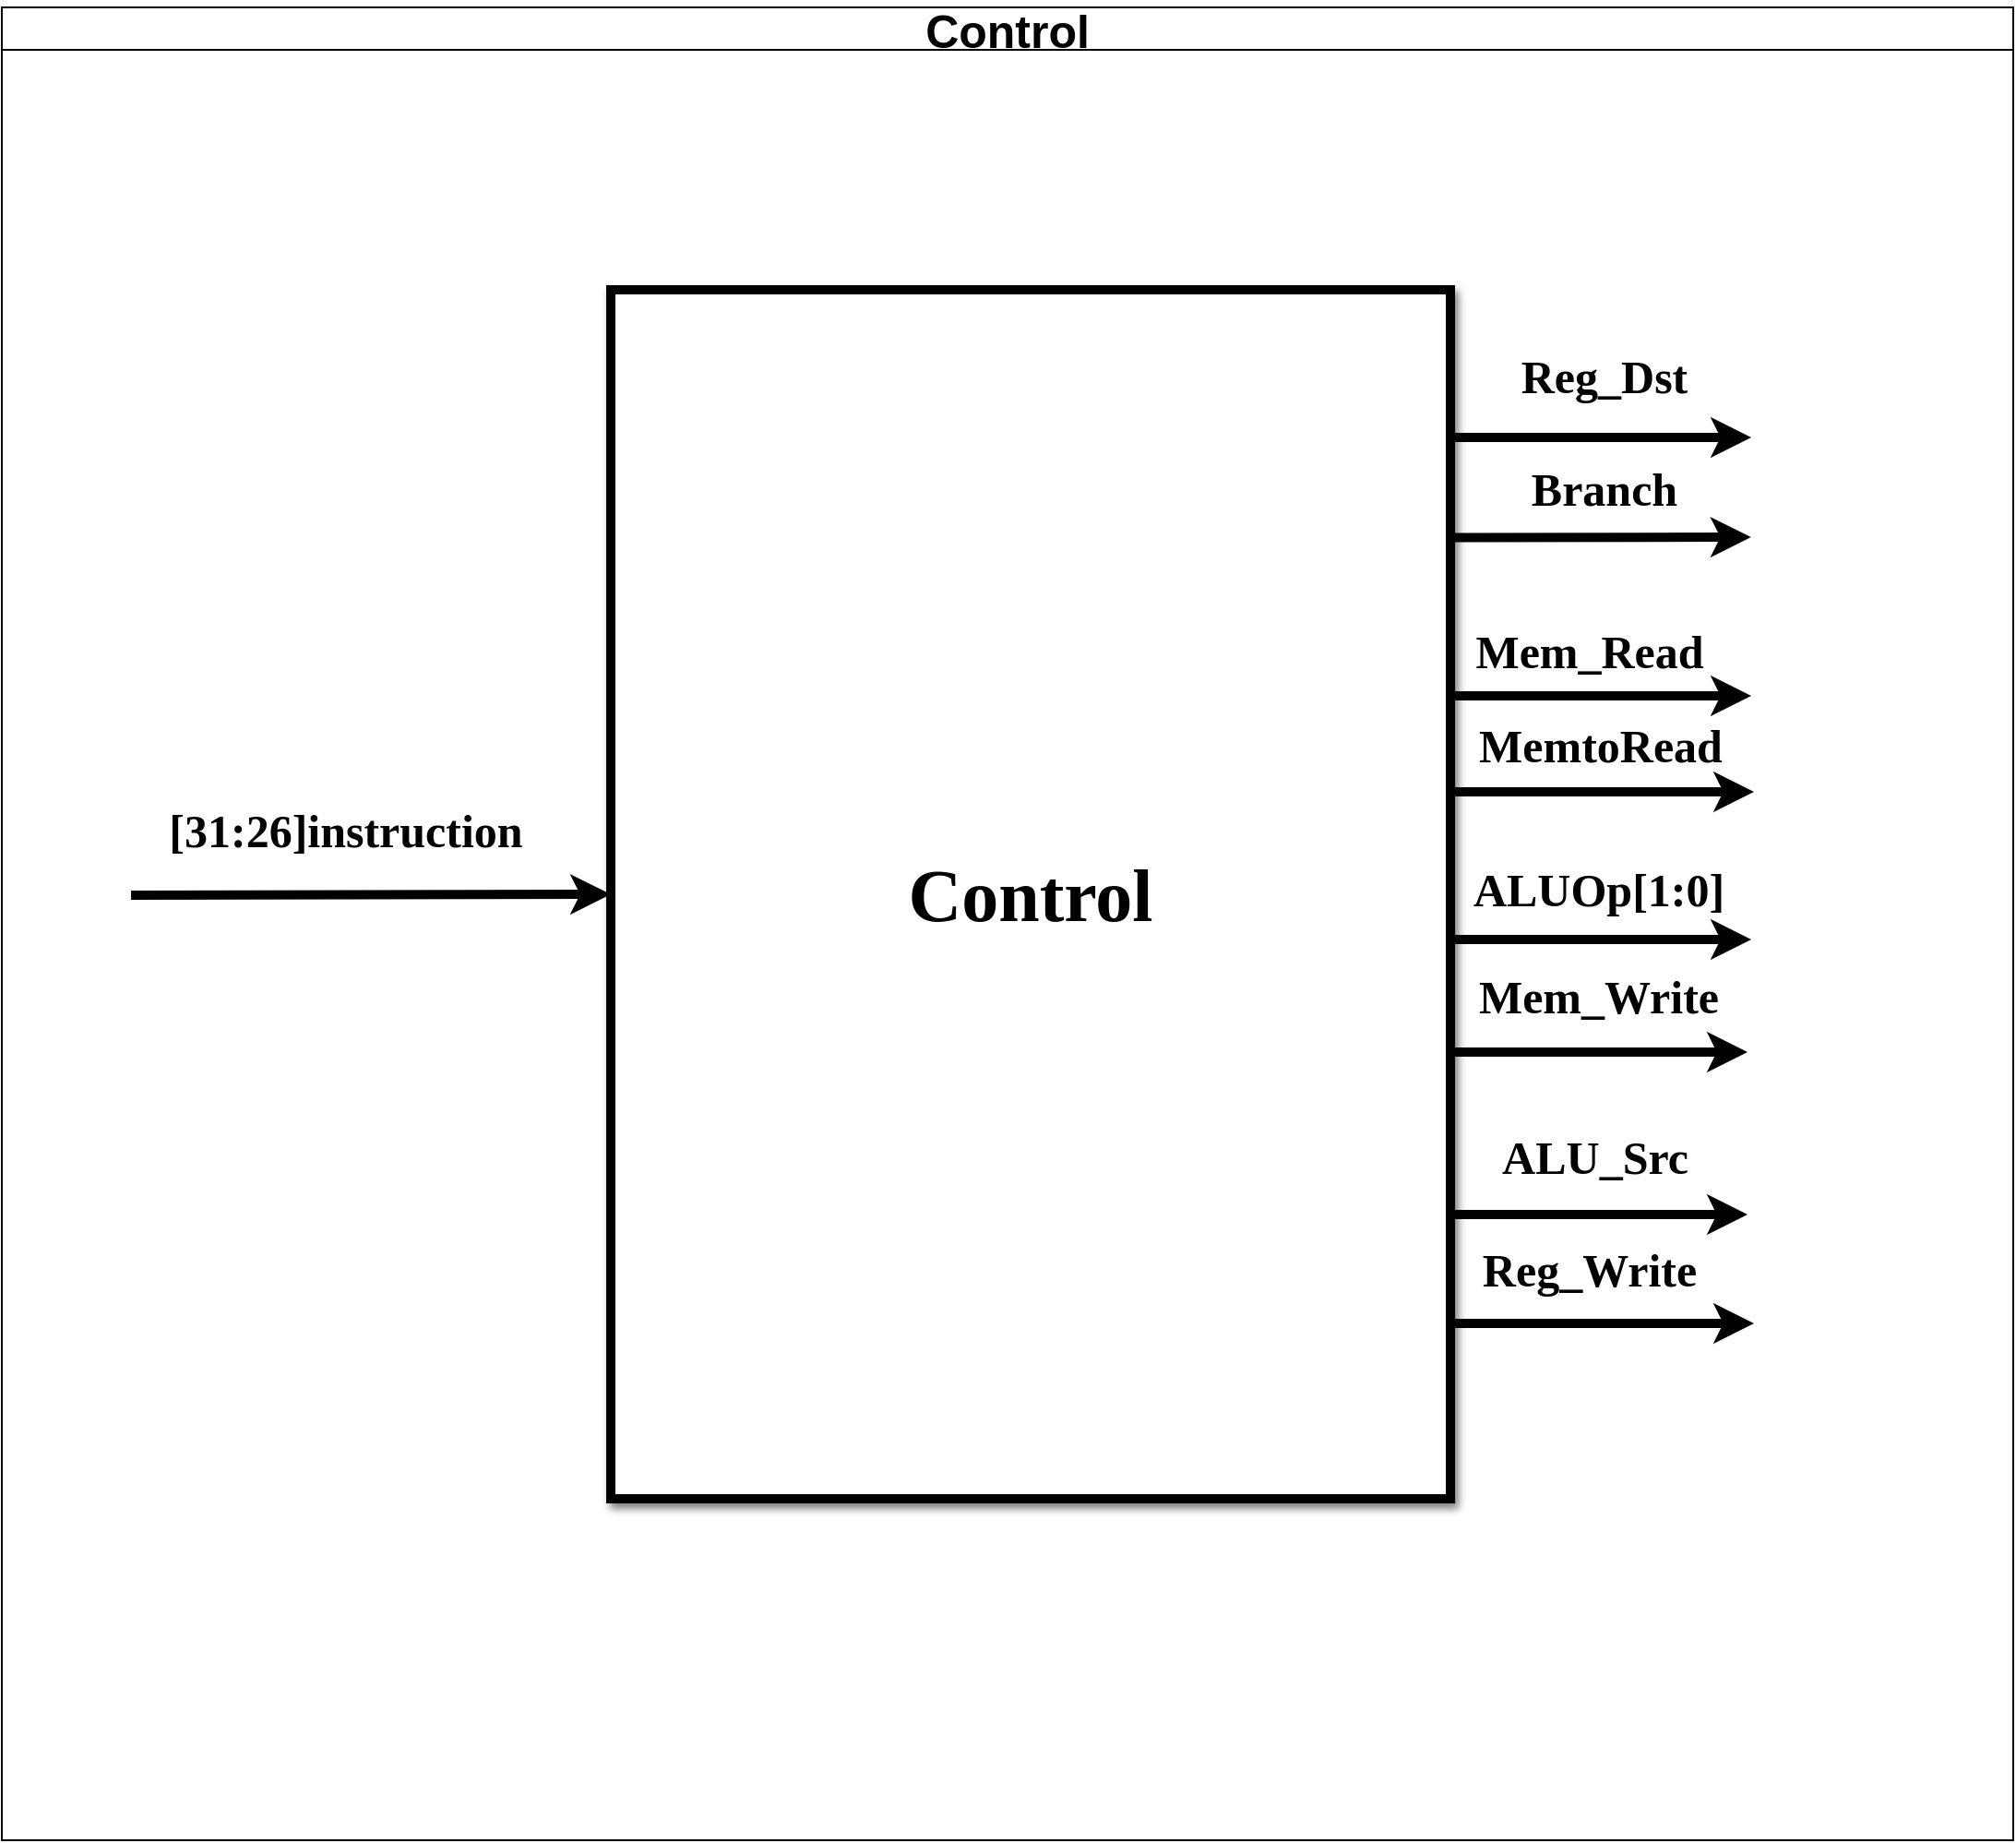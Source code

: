 <mxfile version="28.1.2" pages="4">
  <diagram name="Control" id="K4GvBLLZqB-JhE_sy_BX">
    <mxGraphModel dx="2180" dy="2370" grid="1" gridSize="10" guides="1" tooltips="1" connect="1" arrows="1" fold="1" page="1" pageScale="1" pageWidth="827" pageHeight="1169" math="0" shadow="0">
      <root>
        <mxCell id="0" />
        <mxCell id="1" parent="0" />
        <mxCell id="T6uCdeGozFQrELnDfj0J-167" value="&lt;font style=&quot;font-size: 25px;&quot;&gt;Control&lt;/font&gt;" style="swimlane;whiteSpace=wrap;html=1;" vertex="1" parent="1">
          <mxGeometry x="140" y="150" width="1090" height="993" as="geometry">
            <mxRectangle x="414" y="190" width="120" height="40" as="alternateBounds" />
          </mxGeometry>
        </mxCell>
        <mxCell id="T6uCdeGozFQrELnDfj0J-148" value="Control" style="rounded=0;whiteSpace=wrap;html=1;shadow=1;arcSize=15;shadowOffsetX=2;shadowOpacity=50;strokeWidth=5;fontSize=40;fontStyle=1;fontFamily=Tahoma;points=[[0,0,0,0,0],[0,0.25,0,0,0],[0,0.5,0,0,0],[0,0.75,0,0,0],[0,1,0,0,0],[0.25,0,0,0,0],[0.25,1,0,0,0],[0.5,0,0,0,0],[0.5,1,0,0,0],[0.75,0,0,0,0],[0.75,1,0,0,0],[1,0,0,0,0],[1,0.3,0,0,0],[1,0.5,0,0,0],[1,0.74,0,0,0],[1,1,0,0,0]];" vertex="1" parent="T6uCdeGozFQrELnDfj0J-167">
          <mxGeometry x="330" y="153" width="455" height="655" as="geometry" />
        </mxCell>
        <mxCell id="T6uCdeGozFQrELnDfj0J-149" value="[31:26]instruction" style="text;html=1;align=center;verticalAlign=middle;resizable=0;points=[];autosize=1;strokeColor=none;fillColor=none;fontFamily=Tahoma;fontSize=25;fontColor=default;fontStyle=1;shadow=1;shadowOpacity=50;" vertex="1" parent="T6uCdeGozFQrELnDfj0J-167">
          <mxGeometry x="78" y="425" width="216" height="42" as="geometry" />
        </mxCell>
        <mxCell id="T6uCdeGozFQrELnDfj0J-150" value="" style="endArrow=classic;html=1;rounded=0;strokeWidth=5;entryX=0;entryY=0.5;entryDx=0;entryDy=0;entryPerimeter=0;" edge="1" parent="T6uCdeGozFQrELnDfj0J-167" target="T6uCdeGozFQrELnDfj0J-148">
          <mxGeometry width="50" height="50" relative="1" as="geometry">
            <mxPoint x="70" y="481" as="sourcePoint" />
            <mxPoint x="259" y="493" as="targetPoint" />
            <Array as="points" />
          </mxGeometry>
        </mxCell>
        <mxCell id="T6uCdeGozFQrELnDfj0J-151" value="" style="endArrow=classic;html=1;rounded=0;strokeWidth=5;exitX=0.998;exitY=0.26;exitDx=0;exitDy=0;exitPerimeter=0;" edge="1" parent="T6uCdeGozFQrELnDfj0J-167">
          <mxGeometry width="50" height="50" relative="1" as="geometry">
            <mxPoint x="785.0" y="287.3" as="sourcePoint" />
            <mxPoint x="947.91" y="287" as="targetPoint" />
          </mxGeometry>
        </mxCell>
        <mxCell id="T6uCdeGozFQrELnDfj0J-152" value="" style="endArrow=classic;html=1;rounded=0;strokeWidth=5;exitX=0.998;exitY=0.26;exitDx=0;exitDy=0;exitPerimeter=0;" edge="1" parent="T6uCdeGozFQrELnDfj0J-167">
          <mxGeometry width="50" height="50" relative="1" as="geometry">
            <mxPoint x="786.5" y="425" as="sourcePoint" />
            <mxPoint x="949.5" y="425" as="targetPoint" />
          </mxGeometry>
        </mxCell>
        <mxCell id="T6uCdeGozFQrELnDfj0J-153" value="" style="endArrow=classic;html=1;rounded=0;strokeWidth=5;exitX=0.998;exitY=0.26;exitDx=0;exitDy=0;exitPerimeter=0;" edge="1" parent="T6uCdeGozFQrELnDfj0J-167">
          <mxGeometry width="50" height="50" relative="1" as="geometry">
            <mxPoint x="785" y="505" as="sourcePoint" />
            <mxPoint x="948" y="505" as="targetPoint" />
          </mxGeometry>
        </mxCell>
        <mxCell id="T6uCdeGozFQrELnDfj0J-154" value="" style="endArrow=classic;html=1;rounded=0;strokeWidth=5;exitX=0.998;exitY=0.26;exitDx=0;exitDy=0;exitPerimeter=0;" edge="1" parent="T6uCdeGozFQrELnDfj0J-167">
          <mxGeometry width="50" height="50" relative="1" as="geometry">
            <mxPoint x="783" y="566" as="sourcePoint" />
            <mxPoint x="946" y="566" as="targetPoint" />
          </mxGeometry>
        </mxCell>
        <mxCell id="T6uCdeGozFQrELnDfj0J-155" value="" style="endArrow=classic;html=1;rounded=0;strokeWidth=5;exitX=0.998;exitY=0.26;exitDx=0;exitDy=0;exitPerimeter=0;" edge="1" parent="T6uCdeGozFQrELnDfj0J-167">
          <mxGeometry width="50" height="50" relative="1" as="geometry">
            <mxPoint x="786.5" y="713" as="sourcePoint" />
            <mxPoint x="949.5" y="713" as="targetPoint" />
          </mxGeometry>
        </mxCell>
        <mxCell id="T6uCdeGozFQrELnDfj0J-156" value="" style="endArrow=classic;html=1;rounded=0;strokeWidth=5;exitX=0.998;exitY=0.26;exitDx=0;exitDy=0;exitPerimeter=0;" edge="1" parent="T6uCdeGozFQrELnDfj0J-167">
          <mxGeometry width="50" height="50" relative="1" as="geometry">
            <mxPoint x="785" y="233" as="sourcePoint" />
            <mxPoint x="948" y="233" as="targetPoint" />
          </mxGeometry>
        </mxCell>
        <mxCell id="T6uCdeGozFQrELnDfj0J-157" value="" style="endArrow=classic;html=1;rounded=0;strokeWidth=5;exitX=0.998;exitY=0.26;exitDx=0;exitDy=0;exitPerimeter=0;" edge="1" parent="T6uCdeGozFQrELnDfj0J-167">
          <mxGeometry width="50" height="50" relative="1" as="geometry">
            <mxPoint x="785" y="373" as="sourcePoint" />
            <mxPoint x="948" y="373" as="targetPoint" />
          </mxGeometry>
        </mxCell>
        <mxCell id="T6uCdeGozFQrELnDfj0J-158" value="" style="endArrow=classic;html=1;rounded=0;strokeWidth=5;exitX=0.998;exitY=0.26;exitDx=0;exitDy=0;exitPerimeter=0;" edge="1" parent="T6uCdeGozFQrELnDfj0J-167">
          <mxGeometry width="50" height="50" relative="1" as="geometry">
            <mxPoint x="783" y="654" as="sourcePoint" />
            <mxPoint x="946" y="654" as="targetPoint" />
          </mxGeometry>
        </mxCell>
        <mxCell id="T6uCdeGozFQrELnDfj0J-159" value="Reg_Dst" style="text;html=1;align=center;verticalAlign=middle;resizable=0;points=[];autosize=1;strokeColor=none;fillColor=none;fontFamily=Tahoma;fontSize=25;fontColor=default;fontStyle=1;shadow=1;shadowOpacity=50;" vertex="1" parent="T6uCdeGozFQrELnDfj0J-167">
          <mxGeometry x="813" y="179" width="110" height="42" as="geometry" />
        </mxCell>
        <mxCell id="T6uCdeGozFQrELnDfj0J-160" value="Branch" style="text;html=1;align=center;verticalAlign=middle;resizable=0;points=[];autosize=1;strokeColor=none;fillColor=none;fontFamily=Tahoma;fontSize=25;fontColor=default;fontStyle=1;shadow=1;shadowOpacity=50;" vertex="1" parent="T6uCdeGozFQrELnDfj0J-167">
          <mxGeometry x="821" y="240" width="94" height="42" as="geometry" />
        </mxCell>
        <mxCell id="T6uCdeGozFQrELnDfj0J-161" value="Mem_Read" style="text;html=1;align=center;verticalAlign=middle;resizable=0;points=[];autosize=1;strokeColor=none;fillColor=none;fontFamily=Tahoma;fontSize=25;fontColor=default;fontStyle=1;shadow=1;shadowOpacity=50;" vertex="1" parent="T6uCdeGozFQrELnDfj0J-167">
          <mxGeometry x="790" y="328" width="140" height="42" as="geometry" />
        </mxCell>
        <mxCell id="T6uCdeGozFQrELnDfj0J-162" value="MemtoRead" style="text;html=1;align=center;verticalAlign=middle;resizable=0;points=[];autosize=1;strokeColor=none;fillColor=none;fontFamily=Tahoma;fontSize=25;fontColor=default;fontStyle=1;shadow=1;shadowOpacity=50;" vertex="1" parent="T6uCdeGozFQrELnDfj0J-167">
          <mxGeometry x="791" y="379" width="149" height="42" as="geometry" />
        </mxCell>
        <mxCell id="T6uCdeGozFQrELnDfj0J-163" value="ALUOp[1:0]" style="text;html=1;align=center;verticalAlign=middle;resizable=0;points=[];autosize=1;strokeColor=none;fillColor=none;fontFamily=Tahoma;fontSize=25;fontColor=default;fontStyle=1;shadow=1;shadowOpacity=50;" vertex="1" parent="T6uCdeGozFQrELnDfj0J-167">
          <mxGeometry x="790" y="457" width="149" height="42" as="geometry" />
        </mxCell>
        <mxCell id="T6uCdeGozFQrELnDfj0J-164" value="Mem_Write" style="text;html=1;align=center;verticalAlign=middle;resizable=0;points=[];autosize=1;strokeColor=none;fillColor=none;fontFamily=Tahoma;fontSize=25;fontColor=default;fontStyle=1;shadow=1;shadowOpacity=50;" vertex="1" parent="T6uCdeGozFQrELnDfj0J-167">
          <mxGeometry x="793" y="515" width="143" height="42" as="geometry" />
        </mxCell>
        <mxCell id="T6uCdeGozFQrELnDfj0J-165" value="ALU_Src" style="text;html=1;align=center;verticalAlign=middle;resizable=0;points=[];autosize=1;strokeColor=none;fillColor=none;fontFamily=Tahoma;fontSize=25;fontColor=default;fontStyle=1;shadow=1;shadowOpacity=50;" vertex="1" parent="T6uCdeGozFQrELnDfj0J-167">
          <mxGeometry x="808" y="602" width="110" height="42" as="geometry" />
        </mxCell>
        <mxCell id="T6uCdeGozFQrELnDfj0J-166" value="Reg_Write" style="text;html=1;align=center;verticalAlign=middle;resizable=0;points=[];autosize=1;strokeColor=none;fillColor=none;fontFamily=Tahoma;fontSize=25;fontColor=default;fontStyle=1;shadow=1;shadowOpacity=50;" vertex="1" parent="T6uCdeGozFQrELnDfj0J-167">
          <mxGeometry x="794" y="663" width="132" height="42" as="geometry" />
        </mxCell>
      </root>
    </mxGraphModel>
  </diagram>
  <diagram id="5AproroQeSG0rBC0dwfa" name="instruction decode">
    <mxGraphModel dx="1817" dy="1975" grid="1" gridSize="10" guides="1" tooltips="1" connect="1" arrows="1" fold="1" page="1" pageScale="1" pageWidth="827" pageHeight="1169" math="0" shadow="0">
      <root>
        <mxCell id="0" />
        <mxCell id="1" parent="0" />
        <mxCell id="u_S3tG0VS_A-UnMb8aaF-1" value="&lt;b&gt;&lt;span style=&quot;font-family: &amp;quot;Trebuchet MS&amp;quot;, sans-serif;&quot; lang=&quot;EN-US&quot;&gt;&lt;font style=&quot;font-size: 25px;&quot;&gt;instruction decode&lt;/font&gt;&lt;/span&gt;&lt;/b&gt;" style="swimlane;whiteSpace=wrap;html=1;" vertex="1" parent="1">
          <mxGeometry x="220" y="200" width="1293" height="1122" as="geometry">
            <mxRectangle x="230" y="210" width="130" height="26" as="alternateBounds" />
          </mxGeometry>
        </mxCell>
        <mxCell id="u_S3tG0VS_A-UnMb8aaF-2" value="Register File" style="swimlane;whiteSpace=wrap;html=1;rounded=0;align=center;verticalAlign=middle;fontFamily=Tahoma;fontSize=30;fontStyle=1;labelBackgroundColor=none;horizontal=1;container=1;collapsible=0;shadow=1;shadowOpacity=50;strokeWidth=5;startSize=50;dashed=0;strokeColor=default;fontColor=default;fillColor=default;arcSize=15;" vertex="1" parent="u_S3tG0VS_A-UnMb8aaF-1">
          <mxGeometry x="435.5" y="286" width="427" height="492" as="geometry" />
        </mxCell>
        <mxCell id="u_S3tG0VS_A-UnMb8aaF-3" value="Reg" style="swimlane;whiteSpace=wrap;html=1;rounded=0;align=center;verticalAlign=middle;fontFamily=Tahoma;fontSize=30;fontStyle=1;labelBackgroundColor=none;horizontal=1;container=1;collapsible=0;shadow=1;shadowOpacity=50;strokeWidth=5;startSize=50;dashed=0;strokeColor=default;fontColor=default;fillColor=default;arcSize=15;" vertex="1" parent="u_S3tG0VS_A-UnMb8aaF-2">
          <mxGeometry x="110" y="90" width="211" height="318" as="geometry" />
        </mxCell>
        <mxCell id="u_S3tG0VS_A-UnMb8aaF-4" value="x0" style="text;html=1;align=center;verticalAlign=middle;resizable=0;points=[];autosize=1;strokeColor=none;fillColor=none;fontFamily=Tahoma;fontSize=25;fontColor=default;fontStyle=1;shadow=1;shadowOpacity=50;" vertex="1" parent="u_S3tG0VS_A-UnMb8aaF-3">
          <mxGeometry x="5" y="60" width="50" height="40" as="geometry" />
        </mxCell>
        <mxCell id="u_S3tG0VS_A-UnMb8aaF-5" value="x1" style="text;html=1;align=center;verticalAlign=middle;resizable=0;points=[];autosize=1;strokeColor=none;fillColor=none;fontFamily=Tahoma;fontSize=25;fontColor=default;fontStyle=1;shadow=1;shadowOpacity=50;" vertex="1" parent="u_S3tG0VS_A-UnMb8aaF-3">
          <mxGeometry x="5" y="93" width="50" height="40" as="geometry" />
        </mxCell>
        <mxCell id="u_S3tG0VS_A-UnMb8aaF-6" value="..." style="text;html=1;align=center;verticalAlign=middle;resizable=0;points=[];autosize=1;strokeColor=none;fillColor=none;fontFamily=Tahoma;fontSize=30;fontColor=default;fontStyle=1;shadow=1;shadowOpacity=50;" vertex="1" parent="u_S3tG0VS_A-UnMb8aaF-3">
          <mxGeometry x="5" y="127" width="50" height="50" as="geometry" />
        </mxCell>
        <mxCell id="u_S3tG0VS_A-UnMb8aaF-7" value="RA1" style="text;html=1;align=center;verticalAlign=middle;resizable=0;points=[];autosize=1;strokeColor=none;fillColor=none;fontFamily=Tahoma;fontSize=30;fontColor=default;fontStyle=1;shadow=1;shadowOpacity=50;" vertex="1" parent="u_S3tG0VS_A-UnMb8aaF-2">
          <mxGeometry x="5" y="67" width="80" height="50" as="geometry" />
        </mxCell>
        <mxCell id="u_S3tG0VS_A-UnMb8aaF-8" value="RA2" style="text;html=1;align=center;verticalAlign=middle;resizable=0;points=[];autosize=1;strokeColor=none;fillColor=none;fontFamily=Tahoma;fontSize=30;fontColor=default;fontStyle=1;shadow=1;shadowOpacity=50;" vertex="1" parent="u_S3tG0VS_A-UnMb8aaF-2">
          <mxGeometry x="5" y="132" width="80" height="50" as="geometry" />
        </mxCell>
        <mxCell id="u_S3tG0VS_A-UnMb8aaF-9" value="WA" style="text;html=1;align=center;verticalAlign=middle;resizable=0;points=[];autosize=1;strokeColor=none;fillColor=none;fontFamily=Tahoma;fontSize=30;fontColor=default;fontStyle=1;shadow=1;shadowOpacity=50;" vertex="1" parent="u_S3tG0VS_A-UnMb8aaF-2">
          <mxGeometry x="10" y="255" width="70" height="50" as="geometry" />
        </mxCell>
        <mxCell id="u_S3tG0VS_A-UnMb8aaF-10" value="(RD)" style="text;html=1;align=center;verticalAlign=middle;resizable=0;points=[];autosize=1;strokeColor=none;fillColor=none;fontFamily=Tahoma;fontSize=20;fontColor=default;fontStyle=1;shadow=1;shadowOpacity=50;" vertex="1" parent="u_S3tG0VS_A-UnMb8aaF-2">
          <mxGeometry x="20" y="284" width="60" height="40" as="geometry" />
        </mxCell>
        <mxCell id="u_S3tG0VS_A-UnMb8aaF-11" value="WD" style="text;html=1;align=center;verticalAlign=middle;resizable=0;points=[];autosize=1;strokeColor=none;fillColor=none;fontFamily=Tahoma;fontSize=30;fontColor=default;fontStyle=1;shadow=1;shadowOpacity=50;" vertex="1" parent="u_S3tG0VS_A-UnMb8aaF-2">
          <mxGeometry x="10" y="379" width="70" height="50" as="geometry" />
        </mxCell>
        <mxCell id="u_S3tG0VS_A-UnMb8aaF-12" value="(RD)" style="text;html=1;align=center;verticalAlign=middle;resizable=0;points=[];autosize=1;strokeColor=none;fillColor=none;fontFamily=Tahoma;fontSize=20;fontColor=default;fontStyle=1;shadow=1;shadowOpacity=50;" vertex="1" parent="u_S3tG0VS_A-UnMb8aaF-2">
          <mxGeometry x="20" y="407" width="60" height="40" as="geometry" />
        </mxCell>
        <mxCell id="u_S3tG0VS_A-UnMb8aaF-13" value="RS1" style="text;html=1;align=center;verticalAlign=middle;resizable=0;points=[];autosize=1;strokeColor=none;fillColor=none;fontFamily=Tahoma;fontSize=30;fontColor=default;fontStyle=1;shadow=1;shadowOpacity=50;" vertex="1" parent="u_S3tG0VS_A-UnMb8aaF-2">
          <mxGeometry x="339" y="99" width="80" height="50" as="geometry" />
        </mxCell>
        <mxCell id="u_S3tG0VS_A-UnMb8aaF-14" value="RS2" style="text;html=1;align=center;verticalAlign=middle;resizable=0;points=[];autosize=1;strokeColor=none;fillColor=none;fontFamily=Tahoma;fontSize=30;fontColor=default;fontStyle=1;shadow=1;shadowOpacity=50;" vertex="1" parent="u_S3tG0VS_A-UnMb8aaF-2">
          <mxGeometry x="339" y="341" width="80" height="50" as="geometry" />
        </mxCell>
        <mxCell id="u_S3tG0VS_A-UnMb8aaF-15" value="" style="group" vertex="1" connectable="0" parent="u_S3tG0VS_A-UnMb8aaF-1">
          <mxGeometry x="316.5" y="523" width="46" height="97" as="geometry" />
        </mxCell>
        <mxCell id="u_S3tG0VS_A-UnMb8aaF-16" value="" style="shape=trapezoid;perimeter=trapezoidPerimeter;whiteSpace=wrap;html=1;fixedSize=1;rotation=90;strokeWidth=5;shadow=1;shadowOpacity=50;direction=east;fontFamily=Tahoma;" vertex="1" parent="u_S3tG0VS_A-UnMb8aaF-15">
          <mxGeometry x="-23" y="24.25" width="92" height="48.5" as="geometry" />
        </mxCell>
        <mxCell id="u_S3tG0VS_A-UnMb8aaF-17" value="1" style="text;html=1;align=center;verticalAlign=middle;resizable=0;points=[];autosize=1;strokeColor=none;fillColor=none;fontFamily=Tahoma;fontSize=25;fontColor=default;fontStyle=1;shadow=1;shadowOpacity=50;" vertex="1" parent="u_S3tG0VS_A-UnMb8aaF-15">
          <mxGeometry x="2.3" y="47.692" width="40" height="40" as="geometry" />
        </mxCell>
        <mxCell id="u_S3tG0VS_A-UnMb8aaF-18" value="0" style="text;html=1;align=center;verticalAlign=middle;resizable=0;points=[];autosize=1;strokeColor=none;fillColor=none;fontFamily=Tahoma;fontSize=25;fontColor=default;fontStyle=1;shadow=1;shadowOpacity=50;" vertex="1" parent="u_S3tG0VS_A-UnMb8aaF-15">
          <mxGeometry x="2.3" y="11.317" width="40" height="40" as="geometry" />
        </mxCell>
        <mxCell id="u_S3tG0VS_A-UnMb8aaF-19" value="" style="group;strokeWidth=5;" vertex="1" connectable="0" parent="u_S3tG0VS_A-UnMb8aaF-1">
          <mxGeometry x="316.5" y="658" width="46" height="97" as="geometry" />
        </mxCell>
        <mxCell id="u_S3tG0VS_A-UnMb8aaF-20" value="" style="shape=trapezoid;perimeter=trapezoidPerimeter;whiteSpace=wrap;html=1;fixedSize=1;rotation=90;strokeWidth=5;shadow=1;shadowOpacity=50;direction=east;fontFamily=Tahoma;" vertex="1" parent="u_S3tG0VS_A-UnMb8aaF-19">
          <mxGeometry x="-23" y="24.25" width="92" height="48.5" as="geometry" />
        </mxCell>
        <mxCell id="u_S3tG0VS_A-UnMb8aaF-21" value="1" style="text;html=1;align=center;verticalAlign=middle;resizable=0;points=[];autosize=1;strokeColor=none;fillColor=none;fontFamily=Tahoma;fontSize=25;fontColor=default;fontStyle=1;shadow=1;shadowOpacity=50;" vertex="1" parent="u_S3tG0VS_A-UnMb8aaF-19">
          <mxGeometry x="2.3" y="47.692" width="40" height="40" as="geometry" />
        </mxCell>
        <mxCell id="u_S3tG0VS_A-UnMb8aaF-22" value="0" style="text;html=1;align=center;verticalAlign=middle;resizable=0;points=[];autosize=1;strokeColor=none;fillColor=none;fontFamily=Tahoma;fontSize=25;fontColor=default;fontStyle=1;shadow=1;shadowOpacity=50;" vertex="1" parent="u_S3tG0VS_A-UnMb8aaF-19">
          <mxGeometry x="2.3" y="11.317" width="40" height="40" as="geometry" />
        </mxCell>
        <mxCell id="u_S3tG0VS_A-UnMb8aaF-23" value="" style="edgeStyle=orthogonalEdgeStyle;rounded=0;orthogonalLoop=1;jettySize=auto;html=1;strokeWidth=5;" edge="1" parent="u_S3tG0VS_A-UnMb8aaF-1" source="u_S3tG0VS_A-UnMb8aaF-20">
          <mxGeometry relative="1" as="geometry">
            <mxPoint x="435.5" y="706" as="targetPoint" />
          </mxGeometry>
        </mxCell>
        <mxCell id="u_S3tG0VS_A-UnMb8aaF-24" value="" style="edgeStyle=orthogonalEdgeStyle;rounded=0;orthogonalLoop=1;jettySize=auto;html=1;strokeWidth=5;" edge="1" parent="u_S3tG0VS_A-UnMb8aaF-1" source="u_S3tG0VS_A-UnMb8aaF-16">
          <mxGeometry relative="1" as="geometry">
            <mxPoint x="435.5" y="572" as="targetPoint" />
          </mxGeometry>
        </mxCell>
        <mxCell id="u_S3tG0VS_A-UnMb8aaF-25" value="" style="endArrow=classic;html=1;rounded=0;strokeWidth=5;" edge="1" parent="u_S3tG0VS_A-UnMb8aaF-1">
          <mxGeometry width="50" height="50" relative="1" as="geometry">
            <mxPoint x="185.5" y="383" as="sourcePoint" />
            <mxPoint x="435.5" y="381" as="targetPoint" />
          </mxGeometry>
        </mxCell>
        <mxCell id="u_S3tG0VS_A-UnMb8aaF-26" value="" style="endArrow=classic;html=1;rounded=0;strokeWidth=5;" edge="1" parent="u_S3tG0VS_A-UnMb8aaF-1">
          <mxGeometry width="50" height="50" relative="1" as="geometry">
            <mxPoint x="185.5" y="447" as="sourcePoint" />
            <mxPoint x="435.5" y="445" as="targetPoint" />
          </mxGeometry>
        </mxCell>
        <mxCell id="u_S3tG0VS_A-UnMb8aaF-27" value="" style="endArrow=classic;html=1;rounded=0;strokeWidth=5;entryX=0.25;entryY=1;entryDx=0;entryDy=0;startArrow=oval;startFill=1;" edge="1" parent="u_S3tG0VS_A-UnMb8aaF-1" target="u_S3tG0VS_A-UnMb8aaF-16">
          <mxGeometry width="50" height="50" relative="1" as="geometry">
            <mxPoint x="251.5" y="446" as="sourcePoint" />
            <mxPoint x="266.5" y="550" as="targetPoint" />
            <Array as="points">
              <mxPoint x="251.5" y="549" />
            </Array>
          </mxGeometry>
        </mxCell>
        <mxCell id="u_S3tG0VS_A-UnMb8aaF-28" value="" style="endArrow=classic;html=1;rounded=0;strokeWidth=5;entryX=0.75;entryY=1;entryDx=0;entryDy=0;" edge="1" parent="u_S3tG0VS_A-UnMb8aaF-1" target="u_S3tG0VS_A-UnMb8aaF-16">
          <mxGeometry width="50" height="50" relative="1" as="geometry">
            <mxPoint x="185.5" y="596" as="sourcePoint" />
            <mxPoint x="300.5" y="599" as="targetPoint" />
          </mxGeometry>
        </mxCell>
        <mxCell id="u_S3tG0VS_A-UnMb8aaF-29" value="" style="endArrow=classic;html=1;rounded=0;strokeWidth=5;entryX=0.25;entryY=1;entryDx=0;entryDy=0;" edge="1" parent="u_S3tG0VS_A-UnMb8aaF-1" target="u_S3tG0VS_A-UnMb8aaF-20">
          <mxGeometry width="50" height="50" relative="1" as="geometry">
            <mxPoint x="181.5" y="684" as="sourcePoint" />
            <mxPoint x="300.5" y="694" as="targetPoint" />
          </mxGeometry>
        </mxCell>
        <mxCell id="u_S3tG0VS_A-UnMb8aaF-30" value="" style="endArrow=classic;html=1;rounded=0;strokeWidth=5;entryX=0.75;entryY=1;entryDx=0;entryDy=0;" edge="1" parent="u_S3tG0VS_A-UnMb8aaF-1" target="u_S3tG0VS_A-UnMb8aaF-20">
          <mxGeometry width="50" height="50" relative="1" as="geometry">
            <mxPoint x="184.5" y="731" as="sourcePoint" />
            <mxPoint x="309.5" y="741" as="targetPoint" />
          </mxGeometry>
        </mxCell>
        <mxCell id="u_S3tG0VS_A-UnMb8aaF-31" value="" style="endArrow=none;html=1;rounded=0;strokeWidth=5;exitX=0;exitY=0.5;exitDx=0;exitDy=0;" edge="1" parent="u_S3tG0VS_A-UnMb8aaF-1" source="u_S3tG0VS_A-UnMb8aaF-16">
          <mxGeometry width="50" height="50" relative="1" as="geometry">
            <mxPoint x="250.5" y="336" as="sourcePoint" />
            <mxPoint x="337.5" y="281" as="targetPoint" />
          </mxGeometry>
        </mxCell>
        <mxCell id="u_S3tG0VS_A-UnMb8aaF-32" value="" style="endArrow=none;html=1;rounded=0;strokeWidth=5;entryX=1;entryY=0.5;entryDx=0;entryDy=0;" edge="1" parent="u_S3tG0VS_A-UnMb8aaF-1" target="u_S3tG0VS_A-UnMb8aaF-20">
          <mxGeometry width="50" height="50" relative="1" as="geometry">
            <mxPoint x="182.5" y="852" as="sourcePoint" />
            <mxPoint x="234.5" y="856" as="targetPoint" />
            <Array as="points">
              <mxPoint x="340.5" y="850" />
            </Array>
          </mxGeometry>
        </mxCell>
        <mxCell id="u_S3tG0VS_A-UnMb8aaF-33" value="" style="endArrow=classic;html=1;rounded=0;strokeWidth=5;exitX=1;exitY=0.25;exitDx=0;exitDy=0;" edge="1" parent="u_S3tG0VS_A-UnMb8aaF-1" source="u_S3tG0VS_A-UnMb8aaF-2">
          <mxGeometry width="50" height="50" relative="1" as="geometry">
            <mxPoint x="902.5" y="421" as="sourcePoint" />
            <mxPoint x="1143.5" y="407" as="targetPoint" />
          </mxGeometry>
        </mxCell>
        <mxCell id="u_S3tG0VS_A-UnMb8aaF-34" value="" style="endArrow=classic;html=1;rounded=0;strokeWidth=5;exitX=1;exitY=0.75;exitDx=0;exitDy=0;" edge="1" parent="u_S3tG0VS_A-UnMb8aaF-1" source="u_S3tG0VS_A-UnMb8aaF-2">
          <mxGeometry width="50" height="50" relative="1" as="geometry">
            <mxPoint x="910.5" y="691" as="sourcePoint" />
            <mxPoint x="1141.5" y="655" as="targetPoint" />
          </mxGeometry>
        </mxCell>
        <mxCell id="u_S3tG0VS_A-UnMb8aaF-35" value="" style="endArrow=classic;html=1;rounded=0;entryX=0.5;entryY=0;entryDx=0;entryDy=0;strokeWidth=5;" edge="1" parent="u_S3tG0VS_A-UnMb8aaF-1" target="u_S3tG0VS_A-UnMb8aaF-2">
          <mxGeometry width="50" height="50" relative="1" as="geometry">
            <mxPoint x="649.5" y="142" as="sourcePoint" />
            <mxPoint x="576.6" y="842" as="targetPoint" />
          </mxGeometry>
        </mxCell>
        <mxCell id="u_S3tG0VS_A-UnMb8aaF-36" value="[25:21]instruction" style="text;html=1;align=center;verticalAlign=middle;resizable=0;points=[];autosize=1;strokeColor=none;fillColor=none;fontFamily=Tahoma;fontSize=25;fontColor=default;fontStyle=1;shadow=1;shadowOpacity=50;" vertex="1" parent="u_S3tG0VS_A-UnMb8aaF-1">
          <mxGeometry x="103.5" y="331" width="216" height="42" as="geometry" />
        </mxCell>
        <mxCell id="u_S3tG0VS_A-UnMb8aaF-37" value="[20:16]instruction" style="text;html=1;align=center;verticalAlign=middle;resizable=0;points=[];autosize=1;strokeColor=none;fillColor=none;fontFamily=Tahoma;fontSize=25;fontColor=default;fontStyle=1;shadow=1;shadowOpacity=50;" vertex="1" parent="u_S3tG0VS_A-UnMb8aaF-1">
          <mxGeometry x="103.5" y="394" width="216" height="42" as="geometry" />
        </mxCell>
        <mxCell id="u_S3tG0VS_A-UnMb8aaF-38" value="[15:11]instruction" style="text;html=1;align=center;verticalAlign=middle;resizable=0;points=[];autosize=1;strokeColor=none;fillColor=none;fontFamily=Tahoma;fontSize=25;fontColor=default;fontStyle=1;shadow=1;shadowOpacity=50;" vertex="1" parent="u_S3tG0VS_A-UnMb8aaF-1">
          <mxGeometry x="84.5" y="545" width="216" height="42" as="geometry" />
        </mxCell>
        <mxCell id="u_S3tG0VS_A-UnMb8aaF-39" value="" style="edgeStyle=orthogonalEdgeStyle;rounded=0;orthogonalLoop=1;jettySize=auto;html=1;strokeWidth=5;" edge="1" parent="u_S3tG0VS_A-UnMb8aaF-1" target="u_S3tG0VS_A-UnMb8aaF-47">
          <mxGeometry relative="1" as="geometry">
            <mxPoint x="330.5" y="981" as="sourcePoint" />
          </mxGeometry>
        </mxCell>
        <mxCell id="u_S3tG0VS_A-UnMb8aaF-40" value="[15:0]instruction" style="text;html=1;align=center;verticalAlign=middle;resizable=0;points=[];autosize=1;strokeColor=none;fillColor=none;fontFamily=Tahoma;fontSize=25;fontColor=default;fontStyle=1;shadow=1;shadowOpacity=50;" vertex="1" parent="u_S3tG0VS_A-UnMb8aaF-1">
          <mxGeometry x="103.5" y="961" width="202" height="42" as="geometry" />
        </mxCell>
        <mxCell id="u_S3tG0VS_A-UnMb8aaF-41" value="ALU_Result" style="text;html=1;align=center;verticalAlign=middle;resizable=0;points=[];autosize=1;strokeColor=none;fillColor=none;fontFamily=Tahoma;fontSize=25;fontColor=default;fontStyle=1;shadow=1;shadowOpacity=50;" vertex="1" parent="u_S3tG0VS_A-UnMb8aaF-1">
          <mxGeometry x="114.5" y="639" width="143" height="42" as="geometry" />
        </mxCell>
        <mxCell id="u_S3tG0VS_A-UnMb8aaF-42" value="Read_Data" style="text;html=1;align=center;verticalAlign=middle;resizable=0;points=[];autosize=1;strokeColor=none;fillColor=none;fontFamily=Tahoma;fontSize=25;fontColor=default;fontStyle=1;shadow=1;shadowOpacity=50;" vertex="1" parent="u_S3tG0VS_A-UnMb8aaF-1">
          <mxGeometry x="106.5" y="740" width="138" height="42" as="geometry" />
        </mxCell>
        <mxCell id="u_S3tG0VS_A-UnMb8aaF-43" value="MemtoReg" style="text;html=1;align=center;verticalAlign=middle;resizable=0;points=[];autosize=1;strokeColor=none;fillColor=none;fontFamily=Tahoma;fontSize=25;fontColor=default;fontStyle=1;shadow=1;shadowOpacity=50;" vertex="1" parent="u_S3tG0VS_A-UnMb8aaF-1">
          <mxGeometry x="116.5" y="862" width="135" height="42" as="geometry" />
        </mxCell>
        <mxCell id="u_S3tG0VS_A-UnMb8aaF-44" value="Reg_Write" style="text;html=1;align=center;verticalAlign=middle;resizable=0;points=[];autosize=1;strokeColor=none;fillColor=none;fontFamily=Tahoma;fontSize=25;fontColor=default;fontStyle=1;shadow=1;shadowOpacity=50;" vertex="1" parent="u_S3tG0VS_A-UnMb8aaF-1">
          <mxGeometry x="660.5" y="137" width="132" height="42" as="geometry" />
        </mxCell>
        <mxCell id="u_S3tG0VS_A-UnMb8aaF-45" value="Read_Data1" style="text;html=1;align=center;verticalAlign=middle;resizable=0;points=[];autosize=1;strokeColor=none;fillColor=none;fontFamily=Tahoma;fontSize=25;fontColor=default;fontStyle=1;shadow=1;shadowOpacity=50;" vertex="1" parent="u_S3tG0VS_A-UnMb8aaF-1">
          <mxGeometry x="1006.5" y="424" width="152" height="42" as="geometry" />
        </mxCell>
        <mxCell id="u_S3tG0VS_A-UnMb8aaF-46" value="Read_Data2" style="text;html=1;align=center;verticalAlign=middle;resizable=0;points=[];autosize=1;strokeColor=none;fillColor=none;fontFamily=Tahoma;fontSize=25;fontColor=default;fontStyle=1;shadow=1;shadowOpacity=50;" vertex="1" parent="u_S3tG0VS_A-UnMb8aaF-1">
          <mxGeometry x="1007.5" y="670" width="152" height="42" as="geometry" />
        </mxCell>
        <mxCell id="u_S3tG0VS_A-UnMb8aaF-47" value="&lt;font style=&quot;font-size: 30px;&quot;&gt;&lt;b&gt;Sign_Extend&lt;/b&gt;&lt;/font&gt;" style="rounded=1;whiteSpace=wrap;html=1;arcSize=35;" vertex="1" parent="u_S3tG0VS_A-UnMb8aaF-1">
          <mxGeometry x="488.5" y="952" width="249" height="60" as="geometry" />
        </mxCell>
        <mxCell id="u_S3tG0VS_A-UnMb8aaF-48" value="" style="edgeStyle=orthogonalEdgeStyle;rounded=0;orthogonalLoop=1;jettySize=auto;html=1;strokeWidth=5;exitX=1;exitY=0.5;exitDx=0;exitDy=0;" edge="1" parent="u_S3tG0VS_A-UnMb8aaF-1" source="u_S3tG0VS_A-UnMb8aaF-47">
          <mxGeometry relative="1" as="geometry">
            <mxPoint x="761.5" y="981.24" as="sourcePoint" />
            <mxPoint x="919.5" y="982.24" as="targetPoint" />
          </mxGeometry>
        </mxCell>
        <mxCell id="u_S3tG0VS_A-UnMb8aaF-49" value="" style="endArrow=none;html=1;rounded=0;strokeWidth=5;" edge="1" parent="u_S3tG0VS_A-UnMb8aaF-1">
          <mxGeometry width="50" height="50" relative="1" as="geometry">
            <mxPoint x="448.5" y="1013" as="sourcePoint" />
            <mxPoint x="404.5" y="953" as="targetPoint" />
          </mxGeometry>
        </mxCell>
        <mxCell id="u_S3tG0VS_A-UnMb8aaF-50" value="" style="endArrow=none;html=1;rounded=0;strokeWidth=5;" edge="1" parent="u_S3tG0VS_A-UnMb8aaF-1">
          <mxGeometry width="50" height="50" relative="1" as="geometry">
            <mxPoint x="823.5" y="1003" as="sourcePoint" />
            <mxPoint x="779.5" y="943" as="targetPoint" />
          </mxGeometry>
        </mxCell>
        <mxCell id="u_S3tG0VS_A-UnMb8aaF-51" value="16" style="text;html=1;align=center;verticalAlign=middle;resizable=0;points=[];autosize=1;strokeColor=none;fillColor=none;fontFamily=Tahoma;fontSize=25;fontColor=default;fontStyle=1;shadow=1;shadowOpacity=50;" vertex="1" parent="u_S3tG0VS_A-UnMb8aaF-1">
          <mxGeometry x="409.5" y="910" width="45" height="42" as="geometry" />
        </mxCell>
        <mxCell id="u_S3tG0VS_A-UnMb8aaF-52" value="32" style="text;html=1;align=center;verticalAlign=middle;resizable=0;points=[];autosize=1;strokeColor=none;fillColor=none;fontFamily=Tahoma;fontSize=25;fontColor=default;fontStyle=1;shadow=1;shadowOpacity=50;" vertex="1" parent="u_S3tG0VS_A-UnMb8aaF-1">
          <mxGeometry x="789.5" y="904" width="45" height="42" as="geometry" />
        </mxCell>
      </root>
    </mxGraphModel>
  </diagram>
  <diagram id="nBWTFurjYEUenCnYQ6lD" name="IFECH">
    <mxGraphModel dx="2180" dy="2370" grid="1" gridSize="10" guides="1" tooltips="1" connect="1" arrows="1" fold="1" page="1" pageScale="1" pageWidth="827" pageHeight="1169" math="0" shadow="0">
      <root>
        <mxCell id="0" />
        <mxCell id="1" parent="0" />
        <mxCell id="J_hFGiPzVqC3p--9_7JP-1" value="&lt;font style=&quot;font-size: 25px;&quot;&gt;IFECH&lt;/font&gt;" style="swimlane;whiteSpace=wrap;html=1;" vertex="1" parent="1">
          <mxGeometry x="170" y="80" width="1370" height="950" as="geometry">
            <mxRectangle x="170" y="80" width="140" height="30" as="alternateBounds" />
          </mxGeometry>
        </mxCell>
        <mxCell id="J_hFGiPzVqC3p--9_7JP-2" value="" style="shape=stencil(tZXRjoIwEEW/pq+mtIs+b3D3PwqOS2NtSVt19+8dKBgroi5CQkg6lzm9hDuU8MyVogLCaEn4mjCWUIp3XJ9u1sJVUPhQPAorRa4gKM5bs4OT3PiWIXUJVvpa5V+EfuIz9cWzwmiNEGm0i5QrHWFCauylvwHWbv8XrSrk78GDbU2GKmHfr2MX6TzgZCa/MbZzP7nf6cCx42SuDzcZOBmP5RlWhsLNs1wUux9rDnrT7xrUtsbCHeEiS6XC4D14zUrUI9kTOnlvjvBk0O6TO4CS+grw8TYhjQks/T9i+baJyx9vPGJ1E1E6gsFGMQpl3KNEYH0gFHgSDMWpaevlsamG06MpnAE=);whiteSpace=wrap;html=1;rotation=-180;strokeWidth=5;shadow=1;shadowOpacity=50;direction=south;fontFamily=Tahoma;points=[[0,0,0,0,0],[0,0.22,0,0,0],[0,0.78,0,0,0],[0,1,0,0,0],[0.5,0,0,0,0],[0.5,1,0,0,0],[1,1,0,0,0]];" vertex="1" parent="J_hFGiPzVqC3p--9_7JP-1">
          <mxGeometry x="910.1" y="178" width="60" height="120" as="geometry" />
        </mxCell>
        <mxCell id="J_hFGiPzVqC3p--9_7JP-3" value="+" style="text;html=1;align=center;verticalAlign=middle;resizable=0;points=[];autosize=1;strokeColor=none;fillColor=none;fontFamily=Tahoma;fontSize=40;fontColor=default;fontStyle=1;shadow=1;shadowOpacity=50;" vertex="1" parent="J_hFGiPzVqC3p--9_7JP-1">
          <mxGeometry x="920.1" y="204" width="50" height="60" as="geometry" />
        </mxCell>
        <mxCell id="J_hFGiPzVqC3p--9_7JP-4" value="" style="group" vertex="1" connectable="0" parent="J_hFGiPzVqC3p--9_7JP-1">
          <mxGeometry x="404" y="470" width="60" height="120" as="geometry" />
        </mxCell>
        <mxCell id="J_hFGiPzVqC3p--9_7JP-5" value="" style="shape=trapezoid;perimeter=trapezoidPerimeter;whiteSpace=wrap;html=1;fixedSize=1;rotation=90;strokeWidth=5;shadow=1;shadowOpacity=50;direction=east;fontFamily=Tahoma;" vertex="1" parent="J_hFGiPzVqC3p--9_7JP-4">
          <mxGeometry x="-30" y="30" width="120" height="60" as="geometry" />
        </mxCell>
        <mxCell id="J_hFGiPzVqC3p--9_7JP-6" value="1" style="text;html=1;align=center;verticalAlign=middle;resizable=0;points=[];autosize=1;strokeColor=none;fillColor=none;fontFamily=Tahoma;fontSize=25;fontColor=default;fontStyle=1;shadow=1;shadowOpacity=50;" vertex="1" parent="J_hFGiPzVqC3p--9_7JP-4">
          <mxGeometry x="3" y="59" width="40" height="40" as="geometry" />
        </mxCell>
        <mxCell id="J_hFGiPzVqC3p--9_7JP-7" value="0" style="text;html=1;align=center;verticalAlign=middle;resizable=0;points=[];autosize=1;strokeColor=none;fillColor=none;fontFamily=Tahoma;fontSize=25;fontColor=default;fontStyle=1;shadow=1;shadowOpacity=50;" vertex="1" parent="J_hFGiPzVqC3p--9_7JP-4">
          <mxGeometry x="3" y="14" width="40" height="40" as="geometry" />
        </mxCell>
        <mxCell id="J_hFGiPzVqC3p--9_7JP-8" value="PC" style="rounded=0;whiteSpace=wrap;html=1;shadow=1;arcSize=15;shadowOffsetX=2;shadowOpacity=50;strokeWidth=5;fontSize=40;fontStyle=1;fontFamily=Tahoma;points=[[0,0,0,0,0],[0,0.25,0,0,0],[0,0.5,0,0,0],[0,0.75,0,0,0],[0,1,0,0,0],[0.25,0,0,0,0],[0.25,1,0,0,0],[0.5,0,0,0,0],[0.5,1,0,0,0],[0.75,0,0,0,0],[0.75,1,0,0,0],[1,0,0,0,0],[1,0.3,0,0,0],[1,0.5,0,0,0],[1,0.74,0,0,0],[1,1,0,0,0]];" vertex="1" parent="J_hFGiPzVqC3p--9_7JP-1">
          <mxGeometry x="569" y="435" width="130" height="190" as="geometry" />
        </mxCell>
        <mxCell id="J_hFGiPzVqC3p--9_7JP-9" value="" style="edgeStyle=orthogonalEdgeStyle;rounded=0;orthogonalLoop=1;jettySize=auto;html=1;strokeWidth=5;entryX=0;entryY=0.5;entryDx=0;entryDy=0;entryPerimeter=0;" edge="1" parent="J_hFGiPzVqC3p--9_7JP-1" source="J_hFGiPzVqC3p--9_7JP-5" target="J_hFGiPzVqC3p--9_7JP-8">
          <mxGeometry relative="1" as="geometry">
            <mxPoint x="513" y="530" as="targetPoint" />
          </mxGeometry>
        </mxCell>
        <mxCell id="J_hFGiPzVqC3p--9_7JP-10" value="" style="endArrow=classic;html=1;rounded=0;entryX=0.694;entryY=0.031;entryDx=0;entryDy=0;entryPerimeter=0;strokeWidth=5;" edge="1" parent="J_hFGiPzVqC3p--9_7JP-1" target="J_hFGiPzVqC3p--9_7JP-2">
          <mxGeometry width="50" height="50" relative="1" as="geometry">
            <mxPoint x="700" y="493" as="sourcePoint" />
            <mxPoint x="724" y="429" as="targetPoint" />
            <Array as="points">
              <mxPoint x="756" y="493" />
              <mxPoint x="755" y="215" />
            </Array>
          </mxGeometry>
        </mxCell>
        <mxCell id="J_hFGiPzVqC3p--9_7JP-11" value="" style="endArrow=classic;html=1;rounded=0;entryX=0.218;entryY=0.028;entryDx=0;entryDy=0;entryPerimeter=0;strokeWidth=5;" edge="1" parent="J_hFGiPzVqC3p--9_7JP-1" target="J_hFGiPzVqC3p--9_7JP-2">
          <mxGeometry width="50" height="50" relative="1" as="geometry">
            <mxPoint x="824" y="272" as="sourcePoint" />
            <mxPoint x="724" y="429" as="targetPoint" />
          </mxGeometry>
        </mxCell>
        <mxCell id="J_hFGiPzVqC3p--9_7JP-12" value="&lt;div&gt;I_mem&lt;/div&gt;" style="rounded=0;whiteSpace=wrap;html=1;shadow=1;arcSize=15;shadowOffsetX=2;shadowOpacity=50;strokeWidth=5;fontSize=40;fontStyle=1;fontFamily=Tahoma;points=[[0,0,0,0,0],[0,0.25,0,0,0],[0,0.5,0,0,0],[0,0.75,0,0,0],[0,1,0,0,0],[0.25,0,0,0,0],[0.25,1,0,0,0],[0.5,0,0,0,0],[0.5,1,0,0,0],[0.75,0,0,0,0],[0.75,1,0,0,0],[1,0,0,0,0],[1,0.3,0,0,0],[1,0.5,0,0,0],[1,0.74,0,0,0],[1,1,0,0,0]];" vertex="1" parent="J_hFGiPzVqC3p--9_7JP-1">
          <mxGeometry x="865.1" y="359" width="181.9" height="266" as="geometry" />
        </mxCell>
        <mxCell id="J_hFGiPzVqC3p--9_7JP-13" value="" style="endArrow=classic;html=1;rounded=0;strokeWidth=5;startArrow=oval;startFill=1;" edge="1" parent="J_hFGiPzVqC3p--9_7JP-1">
          <mxGeometry width="50" height="50" relative="1" as="geometry">
            <mxPoint x="756" y="493" as="sourcePoint" />
            <mxPoint x="865" y="493" as="targetPoint" />
          </mxGeometry>
        </mxCell>
        <mxCell id="J_hFGiPzVqC3p--9_7JP-14" value="" style="endArrow=classic;html=1;rounded=0;strokeWidth=5;exitX=0.5;exitY=1;exitDx=0;exitDy=0;exitPerimeter=0;entryX=0.25;entryY=1;entryDx=0;entryDy=0;" edge="1" parent="J_hFGiPzVqC3p--9_7JP-1" source="J_hFGiPzVqC3p--9_7JP-2" target="J_hFGiPzVqC3p--9_7JP-5">
          <mxGeometry width="50" height="50" relative="1" as="geometry">
            <mxPoint x="1040" y="249" as="sourcePoint" />
            <mxPoint x="456" y="490" as="targetPoint" />
            <Array as="points">
              <mxPoint x="1079" y="238" />
              <mxPoint x="1079" y="90" />
              <mxPoint x="326" y="93" />
              <mxPoint x="326" y="501" />
            </Array>
          </mxGeometry>
        </mxCell>
        <mxCell id="J_hFGiPzVqC3p--9_7JP-15" value="" style="endArrow=classic;html=1;rounded=0;entryX=0.218;entryY=0.028;entryDx=0;entryDy=0;entryPerimeter=0;strokeWidth=5;" edge="1" parent="J_hFGiPzVqC3p--9_7JP-1">
          <mxGeometry width="50" height="50" relative="1" as="geometry">
            <mxPoint x="1078" y="237.76" as="sourcePoint" />
            <mxPoint x="1166" y="237.76" as="targetPoint" />
          </mxGeometry>
        </mxCell>
        <mxCell id="J_hFGiPzVqC3p--9_7JP-16" value="" style="verticalLabelPosition=bottom;shadow=0;dashed=0;align=center;html=1;verticalAlign=top;shape=mxgraph.electrical.logic_gates.logic_gate;operation=and;strokeWidth=5;" vertex="1" parent="J_hFGiPzVqC3p--9_7JP-1">
          <mxGeometry x="237" y="721" width="100" height="60" as="geometry" />
        </mxCell>
        <mxCell id="J_hFGiPzVqC3p--9_7JP-17" value="" style="endArrow=none;html=1;rounded=0;strokeWidth=5;exitX=1;exitY=0.5;exitDx=0;exitDy=0;exitPerimeter=0;entryX=1;entryY=0.5;entryDx=0;entryDy=0;" edge="1" parent="J_hFGiPzVqC3p--9_7JP-1" source="J_hFGiPzVqC3p--9_7JP-16" target="J_hFGiPzVqC3p--9_7JP-5">
          <mxGeometry width="50" height="50" relative="1" as="geometry">
            <mxPoint x="658" y="594" as="sourcePoint" />
            <mxPoint x="708" y="544" as="targetPoint" />
            <Array as="points">
              <mxPoint x="434" y="751" />
            </Array>
          </mxGeometry>
        </mxCell>
        <mxCell id="J_hFGiPzVqC3p--9_7JP-18" value="" style="endArrow=classic;html=1;rounded=0;strokeWidth=5;entryX=0.5;entryY=1;entryDx=0;entryDy=0;entryPerimeter=0;" edge="1" parent="J_hFGiPzVqC3p--9_7JP-1" target="J_hFGiPzVqC3p--9_7JP-12">
          <mxGeometry width="50" height="50" relative="1" as="geometry">
            <mxPoint x="956" y="711" as="sourcePoint" />
            <mxPoint x="828" y="586" as="targetPoint" />
          </mxGeometry>
        </mxCell>
        <mxCell id="J_hFGiPzVqC3p--9_7JP-19" value="" style="endArrow=classic;html=1;rounded=0;strokeWidth=5;exitX=1;exitY=0.5;exitDx=0;exitDy=0;exitPerimeter=0;" edge="1" parent="J_hFGiPzVqC3p--9_7JP-1" source="J_hFGiPzVqC3p--9_7JP-12">
          <mxGeometry width="50" height="50" relative="1" as="geometry">
            <mxPoint x="1179" y="616" as="sourcePoint" />
            <mxPoint x="1179" y="492" as="targetPoint" />
          </mxGeometry>
        </mxCell>
        <mxCell id="J_hFGiPzVqC3p--9_7JP-20" value="" style="endArrow=classic;html=1;rounded=0;strokeWidth=5;entryX=0.75;entryY=1;entryDx=0;entryDy=0;" edge="1" parent="J_hFGiPzVqC3p--9_7JP-1" target="J_hFGiPzVqC3p--9_7JP-5">
          <mxGeometry width="50" height="50" relative="1" as="geometry">
            <mxPoint x="327" y="561" as="sourcePoint" />
            <mxPoint x="355" y="569" as="targetPoint" />
          </mxGeometry>
        </mxCell>
        <mxCell id="J_hFGiPzVqC3p--9_7JP-21" value="4" style="text;html=1;align=center;verticalAlign=middle;resizable=0;points=[];autosize=1;strokeColor=none;fillColor=none;fontFamily=Tahoma;fontSize=25;fontColor=default;fontStyle=1;shadow=1;shadowOpacity=50;" vertex="1" parent="J_hFGiPzVqC3p--9_7JP-1">
          <mxGeometry x="782" y="249" width="32" height="42" as="geometry" />
        </mxCell>
        <mxCell id="J_hFGiPzVqC3p--9_7JP-22" value="ADD Result" style="text;html=1;align=center;verticalAlign=middle;resizable=0;points=[];autosize=1;strokeColor=none;fillColor=none;fontFamily=Tahoma;fontSize=25;fontColor=default;fontStyle=1;shadow=1;shadowOpacity=50;" vertex="1" parent="J_hFGiPzVqC3p--9_7JP-1">
          <mxGeometry x="251" y="566" width="142" height="42" as="geometry" />
        </mxCell>
        <mxCell id="J_hFGiPzVqC3p--9_7JP-23" value="&lt;font style=&quot;font-size: 22px;&quot;&gt;Next_pc&lt;/font&gt;" style="text;html=1;align=center;verticalAlign=middle;resizable=0;points=[];autosize=1;strokeColor=none;fillColor=none;fontFamily=Tahoma;fontSize=25;fontColor=default;fontStyle=1;shadow=1;shadowOpacity=50;" vertex="1" parent="J_hFGiPzVqC3p--9_7JP-1">
          <mxGeometry x="467" y="531" width="97" height="42" as="geometry" />
        </mxCell>
        <mxCell id="J_hFGiPzVqC3p--9_7JP-24" value="" style="endArrow=classic;html=1;rounded=0;strokeWidth=5;entryX=0;entryY=0.25;entryDx=0;entryDy=0;entryPerimeter=0;" edge="1" parent="J_hFGiPzVqC3p--9_7JP-1" target="J_hFGiPzVqC3p--9_7JP-16">
          <mxGeometry width="50" height="50" relative="1" as="geometry">
            <mxPoint x="163" y="736" as="sourcePoint" />
            <mxPoint x="128" y="671" as="targetPoint" />
          </mxGeometry>
        </mxCell>
        <mxCell id="J_hFGiPzVqC3p--9_7JP-25" value="" style="endArrow=classic;html=1;rounded=0;strokeWidth=5;entryX=0;entryY=0.75;entryDx=0;entryDy=0;entryPerimeter=0;" edge="1" parent="J_hFGiPzVqC3p--9_7JP-1" target="J_hFGiPzVqC3p--9_7JP-16">
          <mxGeometry width="50" height="50" relative="1" as="geometry">
            <mxPoint x="163" y="766" as="sourcePoint" />
            <mxPoint x="221" y="786" as="targetPoint" />
          </mxGeometry>
        </mxCell>
        <mxCell id="J_hFGiPzVqC3p--9_7JP-26" value="Zero" style="text;html=1;align=center;verticalAlign=middle;resizable=0;points=[];autosize=1;strokeColor=none;fillColor=none;fontFamily=Tahoma;fontSize=25;fontColor=default;fontStyle=1;shadow=1;shadowOpacity=50;" vertex="1" parent="J_hFGiPzVqC3p--9_7JP-1">
          <mxGeometry x="87" y="711" width="67" height="42" as="geometry" />
        </mxCell>
        <mxCell id="J_hFGiPzVqC3p--9_7JP-27" value="Branch" style="text;html=1;align=center;verticalAlign=middle;resizable=0;points=[];autosize=1;strokeColor=none;fillColor=none;fontFamily=Tahoma;fontSize=25;fontColor=default;fontStyle=1;shadow=1;shadowOpacity=50;" vertex="1" parent="J_hFGiPzVqC3p--9_7JP-1">
          <mxGeometry x="60" y="742" width="94" height="42" as="geometry" />
        </mxCell>
        <mxCell id="J_hFGiPzVqC3p--9_7JP-28" value="Read_addr" style="text;html=1;align=center;verticalAlign=middle;resizable=0;points=[];autosize=1;strokeColor=none;fillColor=none;fontFamily=Tahoma;fontSize=25;fontColor=default;fontStyle=1;shadow=1;shadowOpacity=50;" vertex="1" parent="J_hFGiPzVqC3p--9_7JP-1">
          <mxGeometry x="714" y="500" width="137" height="42" as="geometry" />
        </mxCell>
        <mxCell id="J_hFGiPzVqC3p--9_7JP-29" value="[31:0]instruction" style="text;html=1;align=center;verticalAlign=middle;resizable=0;points=[];autosize=1;strokeColor=none;fillColor=none;fontFamily=Tahoma;fontSize=25;fontColor=default;fontStyle=1;shadow=1;shadowOpacity=50;" vertex="1" parent="J_hFGiPzVqC3p--9_7JP-1">
          <mxGeometry x="1060" y="505" width="202" height="42" as="geometry" />
        </mxCell>
      </root>
    </mxGraphModel>
  </diagram>
  <diagram id="Ftq-z4lBPV2jvjTl1jTc" name="execute ">
    <mxGraphModel dx="2180" dy="2370" grid="1" gridSize="10" guides="1" tooltips="1" connect="1" arrows="1" fold="1" page="1" pageScale="1" pageWidth="827" pageHeight="1169" math="0" shadow="0">
      <root>
        <mxCell id="0" />
        <mxCell id="1" parent="0" />
        <mxCell id="tuoDb0SnZqsh5QRwn3dY-1" value="&lt;font style=&quot;font-size: 25px;&quot;&gt;execute&amp;nbsp;&lt;/font&gt;" style="swimlane;whiteSpace=wrap;html=1;" vertex="1" parent="1">
          <mxGeometry x="150" y="180" width="1340" height="1380" as="geometry">
            <mxRectangle x="390" y="400" width="140" height="40" as="alternateBounds" />
          </mxGeometry>
        </mxCell>
        <mxCell id="tuoDb0SnZqsh5QRwn3dY-2" value="" style="shape=stencil(tZXRjoIwEEW/pq+mtIs+b3D3PwqOS2NtSVt19+8dKBgroi5CQkg6lzm9hDuU8MyVogLCaEn4mjCWUIp3XJ9u1sJVUPhQPAorRa4gKM5bs4OT3PiWIXUJVvpa5V+EfuIz9cWzwmiNEGm0i5QrHWFCauylvwHWbv8XrSrk78GDbU2GKmHfr2MX6TzgZCa/MbZzP7nf6cCx42SuDzcZOBmP5RlWhsLNs1wUux9rDnrT7xrUtsbCHeEiS6XC4D14zUrUI9kTOnlvjvBk0O6TO4CS+grw8TYhjQks/T9i+baJyx9vPGJ1E1E6gsFGMQpl3KNEYH0gFHgSDMWpaevlsamG06MpnAE=);whiteSpace=wrap;html=1;rotation=0;strokeWidth=5;shadow=1;shadowOpacity=50;direction=north;fontFamily=Tahoma;" vertex="1" parent="tuoDb0SnZqsh5QRwn3dY-1">
          <mxGeometry x="624.5" y="542" width="170" height="355" as="geometry" />
        </mxCell>
        <mxCell id="tuoDb0SnZqsh5QRwn3dY-3" value="ALU" style="text;html=1;align=center;verticalAlign=middle;resizable=0;points=[];autosize=1;strokeColor=none;fillColor=none;fontFamily=Tahoma;fontSize=50;fontColor=default;fontStyle=1;shadow=1;shadowOpacity=50;" vertex="1" parent="tuoDb0SnZqsh5QRwn3dY-1">
          <mxGeometry x="674.6" y="681" width="110" height="70" as="geometry" />
        </mxCell>
        <mxCell id="tuoDb0SnZqsh5QRwn3dY-4" value="" style="shape=stencil(tZXRjoIwEEW/pq+mtIs+b3D3PwqOS2NtSVt19+8dKBgroi5CQkg6lzm9hDuU8MyVogLCaEn4mjCWUIp3XJ9u1sJVUPhQPAorRa4gKM5bs4OT3PiWIXUJVvpa5V+EfuIz9cWzwmiNEGm0i5QrHWFCauylvwHWbv8XrSrk78GDbU2GKmHfr2MX6TzgZCa/MbZzP7nf6cCx42SuDzcZOBmP5RlWhsLNs1wUux9rDnrT7xrUtsbCHeEiS6XC4D14zUrUI9kTOnlvjvBk0O6TO4CS+grw8TYhjQks/T9i+baJyx9vPGJ1E1E6gsFGMQpl3KNEYH0gFHgSDMWpaevlsamG06MpnAE=);whiteSpace=wrap;html=1;rotation=0;strokeWidth=5;shadow=1;shadowOpacity=50;direction=north;fontFamily=Tahoma;" vertex="1" parent="tuoDb0SnZqsh5QRwn3dY-1">
          <mxGeometry x="623.5" y="100" width="170" height="355" as="geometry" />
        </mxCell>
        <mxCell id="tuoDb0SnZqsh5QRwn3dY-5" value="+" style="text;html=1;align=center;verticalAlign=middle;resizable=0;points=[];autosize=1;strokeColor=none;fillColor=none;fontFamily=Tahoma;fontSize=50;fontColor=default;fontStyle=1;shadow=1;shadowOpacity=50;" vertex="1" parent="tuoDb0SnZqsh5QRwn3dY-1">
          <mxGeometry x="701.6" y="238" width="54" height="72" as="geometry" />
        </mxCell>
        <mxCell id="tuoDb0SnZqsh5QRwn3dY-6" value="" style="endArrow=classic;html=1;rounded=0;strokeWidth=5;entryX=0.783;entryY=0.004;entryDx=0;entryDy=0;entryPerimeter=0;" edge="1" parent="tuoDb0SnZqsh5QRwn3dY-1" target="tuoDb0SnZqsh5QRwn3dY-4">
          <mxGeometry width="50" height="50" relative="1" as="geometry">
            <mxPoint x="416.5" y="177" as="sourcePoint" />
            <mxPoint x="535.5" y="267" as="targetPoint" />
            <Array as="points">
              <mxPoint x="485.5" y="177" />
            </Array>
          </mxGeometry>
        </mxCell>
        <mxCell id="tuoDb0SnZqsh5QRwn3dY-7" value="" style="endArrow=classic;html=1;rounded=0;strokeWidth=5;entryX=0.783;entryY=0.004;entryDx=0;entryDy=0;entryPerimeter=0;" edge="1" parent="tuoDb0SnZqsh5QRwn3dY-1">
          <mxGeometry width="50" height="50" relative="1" as="geometry">
            <mxPoint x="416.5" y="386" as="sourcePoint" />
            <mxPoint x="624.5" y="386" as="targetPoint" />
            <Array as="points">
              <mxPoint x="485.5" y="386" />
            </Array>
          </mxGeometry>
        </mxCell>
        <mxCell id="tuoDb0SnZqsh5QRwn3dY-8" value="&lt;font style=&quot;font-size: 25px;&quot;&gt;&lt;b&gt;SLL 2&lt;/b&gt;&lt;/font&gt;" style="rounded=1;whiteSpace=wrap;html=1;strokeWidth=5;" vertex="1" parent="tuoDb0SnZqsh5QRwn3dY-1">
          <mxGeometry x="457.5" y="354" width="120" height="60" as="geometry" />
        </mxCell>
        <mxCell id="tuoDb0SnZqsh5QRwn3dY-9" value="" style="endArrow=classic;html=1;rounded=0;strokeWidth=5;entryX=0.78;entryY=0.009;entryDx=0;entryDy=0;entryPerimeter=0;" edge="1" parent="tuoDb0SnZqsh5QRwn3dY-1" target="tuoDb0SnZqsh5QRwn3dY-2">
          <mxGeometry width="50" height="50" relative="1" as="geometry">
            <mxPoint x="413.5" y="621" as="sourcePoint" />
            <mxPoint x="621.5" y="621" as="targetPoint" />
            <Array as="points">
              <mxPoint x="482.5" y="621" />
            </Array>
          </mxGeometry>
        </mxCell>
        <mxCell id="tuoDb0SnZqsh5QRwn3dY-10" value="" style="group" vertex="1" connectable="0" parent="tuoDb0SnZqsh5QRwn3dY-1">
          <mxGeometry x="501.5" y="788" width="46" height="97" as="geometry" />
        </mxCell>
        <mxCell id="tuoDb0SnZqsh5QRwn3dY-11" value="" style="shape=trapezoid;perimeter=trapezoidPerimeter;whiteSpace=wrap;html=1;fixedSize=1;rotation=90;strokeWidth=5;shadow=1;shadowOpacity=50;direction=east;fontFamily=Tahoma;" vertex="1" parent="tuoDb0SnZqsh5QRwn3dY-10">
          <mxGeometry x="-23" y="24.25" width="92" height="48.5" as="geometry" />
        </mxCell>
        <mxCell id="tuoDb0SnZqsh5QRwn3dY-12" value="1" style="text;html=1;align=center;verticalAlign=middle;resizable=0;points=[];autosize=1;strokeColor=none;fillColor=none;fontFamily=Tahoma;fontSize=25;fontColor=default;fontStyle=1;shadow=1;shadowOpacity=50;" vertex="1" parent="tuoDb0SnZqsh5QRwn3dY-10">
          <mxGeometry x="2.3" y="47.692" width="40" height="40" as="geometry" />
        </mxCell>
        <mxCell id="tuoDb0SnZqsh5QRwn3dY-13" value="0" style="text;html=1;align=center;verticalAlign=middle;resizable=0;points=[];autosize=1;strokeColor=none;fillColor=none;fontFamily=Tahoma;fontSize=25;fontColor=default;fontStyle=1;shadow=1;shadowOpacity=50;" vertex="1" parent="tuoDb0SnZqsh5QRwn3dY-10">
          <mxGeometry x="2.3" y="11.317" width="40" height="40" as="geometry" />
        </mxCell>
        <mxCell id="tuoDb0SnZqsh5QRwn3dY-14" value="" style="endArrow=classic;html=1;rounded=0;strokeWidth=5;exitX=0.5;exitY=0;exitDx=0;exitDy=0;" edge="1" parent="tuoDb0SnZqsh5QRwn3dY-1" source="tuoDb0SnZqsh5QRwn3dY-11">
          <mxGeometry width="50" height="50" relative="1" as="geometry">
            <mxPoint x="617" y="999" as="sourcePoint" />
            <mxPoint x="621.5" y="837" as="targetPoint" />
            <Array as="points">
              <mxPoint x="597.5" y="837" />
            </Array>
          </mxGeometry>
        </mxCell>
        <mxCell id="tuoDb0SnZqsh5QRwn3dY-15" value="" style="endArrow=classic;html=1;rounded=0;strokeWidth=5;entryX=0.25;entryY=1;entryDx=0;entryDy=0;" edge="1" parent="tuoDb0SnZqsh5QRwn3dY-1" target="tuoDb0SnZqsh5QRwn3dY-11">
          <mxGeometry width="50" height="50" relative="1" as="geometry">
            <mxPoint x="415.5" y="814" as="sourcePoint" />
            <mxPoint x="498.5" y="818" as="targetPoint" />
            <Array as="points" />
          </mxGeometry>
        </mxCell>
        <mxCell id="tuoDb0SnZqsh5QRwn3dY-16" value="" style="endArrow=classic;html=1;rounded=0;strokeWidth=5;entryX=0.75;entryY=1;entryDx=0;entryDy=0;" edge="1" parent="tuoDb0SnZqsh5QRwn3dY-1" target="tuoDb0SnZqsh5QRwn3dY-11">
          <mxGeometry width="50" height="50" relative="1" as="geometry">
            <mxPoint x="415.5" y="861" as="sourcePoint" />
            <mxPoint x="484.5" y="866" as="targetPoint" />
            <Array as="points" />
          </mxGeometry>
        </mxCell>
        <mxCell id="tuoDb0SnZqsh5QRwn3dY-17" value="" style="endArrow=none;html=1;rounded=0;strokeWidth=5;entryX=1;entryY=0.5;entryDx=0;entryDy=0;" edge="1" parent="tuoDb0SnZqsh5QRwn3dY-1" target="tuoDb0SnZqsh5QRwn3dY-11">
          <mxGeometry width="50" height="50" relative="1" as="geometry">
            <mxPoint x="414.5" y="934" as="sourcePoint" />
            <mxPoint x="469.6" y="919" as="targetPoint" />
            <Array as="points">
              <mxPoint x="524.5" y="934" />
            </Array>
          </mxGeometry>
        </mxCell>
        <mxCell id="tuoDb0SnZqsh5QRwn3dY-18" value="" style="endArrow=none;html=1;rounded=0;strokeWidth=5;entryX=0.129;entryY=0.516;entryDx=0;entryDy=0;entryPerimeter=0;exitX=1;exitY=0.5;exitDx=0;exitDy=0;" edge="1" parent="tuoDb0SnZqsh5QRwn3dY-1" source="tuoDb0SnZqsh5QRwn3dY-19" target="tuoDb0SnZqsh5QRwn3dY-2">
          <mxGeometry width="50" height="50" relative="1" as="geometry">
            <mxPoint x="639.5" y="1088" as="sourcePoint" />
            <mxPoint x="668.5" y="941" as="targetPoint" />
            <Array as="points">
              <mxPoint x="712.5" y="1087" />
              <mxPoint x="712.5" y="1014" />
            </Array>
          </mxGeometry>
        </mxCell>
        <mxCell id="tuoDb0SnZqsh5QRwn3dY-19" value="&lt;font style=&quot;font-size: 25px;&quot;&gt;&lt;b&gt;ALU_Control&lt;/b&gt;&lt;/font&gt;" style="rounded=1;whiteSpace=wrap;html=1;strokeWidth=5;" vertex="1" parent="tuoDb0SnZqsh5QRwn3dY-1">
          <mxGeometry x="459.5" y="1042" width="168.9" height="92" as="geometry" />
        </mxCell>
        <mxCell id="tuoDb0SnZqsh5QRwn3dY-20" value="" style="endArrow=classic;html=1;rounded=0;strokeWidth=5;entryX=0;entryY=0.5;entryDx=0;entryDy=0;" edge="1" parent="tuoDb0SnZqsh5QRwn3dY-1" target="tuoDb0SnZqsh5QRwn3dY-19">
          <mxGeometry width="50" height="50" relative="1" as="geometry">
            <mxPoint x="356.5" y="1090" as="sourcePoint" />
            <mxPoint x="422.6" y="1095" as="targetPoint" />
            <Array as="points" />
          </mxGeometry>
        </mxCell>
        <mxCell id="tuoDb0SnZqsh5QRwn3dY-21" value="" style="endArrow=none;html=1;rounded=0;strokeWidth=5;entryX=0.5;entryY=1;entryDx=0;entryDy=0;" edge="1" parent="tuoDb0SnZqsh5QRwn3dY-1" target="tuoDb0SnZqsh5QRwn3dY-19">
          <mxGeometry width="50" height="50" relative="1" as="geometry">
            <mxPoint x="543.5" y="1212" as="sourcePoint" />
            <mxPoint x="547.5" y="1169" as="targetPoint" />
          </mxGeometry>
        </mxCell>
        <mxCell id="tuoDb0SnZqsh5QRwn3dY-22" value="" style="endArrow=classic;html=1;rounded=0;strokeWidth=5;exitX=0.5;exitY=1;exitDx=0;exitDy=0;" edge="1" parent="tuoDb0SnZqsh5QRwn3dY-1" source="tuoDb0SnZqsh5QRwn3dY-4">
          <mxGeometry width="50" height="50" relative="1" as="geometry">
            <mxPoint x="836.5" y="275" as="sourcePoint" />
            <mxPoint x="928.5" y="278" as="targetPoint" />
            <Array as="points">
              <mxPoint x="908.5" y="278" />
            </Array>
          </mxGeometry>
        </mxCell>
        <mxCell id="tuoDb0SnZqsh5QRwn3dY-23" value="" style="endArrow=classic;html=1;rounded=0;strokeWidth=5;exitX=0.5;exitY=1;exitDx=0;exitDy=0;" edge="1" parent="tuoDb0SnZqsh5QRwn3dY-1">
          <mxGeometry width="50" height="50" relative="1" as="geometry">
            <mxPoint x="793.5" y="669" as="sourcePoint" />
            <mxPoint x="928.5" y="669" as="targetPoint" />
            <Array as="points">
              <mxPoint x="908.5" y="669" />
            </Array>
          </mxGeometry>
        </mxCell>
        <mxCell id="tuoDb0SnZqsh5QRwn3dY-24" value="" style="endArrow=classic;html=1;rounded=0;strokeWidth=5;exitX=0.5;exitY=1;exitDx=0;exitDy=0;" edge="1" parent="tuoDb0SnZqsh5QRwn3dY-1">
          <mxGeometry width="50" height="50" relative="1" as="geometry">
            <mxPoint x="793.5" y="766" as="sourcePoint" />
            <mxPoint x="928.5" y="766" as="targetPoint" />
            <Array as="points">
              <mxPoint x="908.5" y="766" />
            </Array>
          </mxGeometry>
        </mxCell>
        <mxCell id="tuoDb0SnZqsh5QRwn3dY-25" value="ADD_Result" style="text;html=1;align=center;verticalAlign=middle;resizable=0;points=[];autosize=1;strokeColor=none;fillColor=none;fontFamily=Tahoma;fontSize=25;fontColor=default;fontStyle=1;shadow=1;shadowOpacity=50;" vertex="1" parent="tuoDb0SnZqsh5QRwn3dY-1">
          <mxGeometry x="840.5" y="221" width="148" height="42" as="geometry" />
        </mxCell>
        <mxCell id="tuoDb0SnZqsh5QRwn3dY-26" value="RC + 4" style="text;html=1;align=center;verticalAlign=middle;resizable=0;points=[];autosize=1;strokeColor=none;fillColor=none;fontFamily=Tahoma;fontSize=25;fontColor=default;fontStyle=1;shadow=1;shadowOpacity=50;" vertex="1" parent="tuoDb0SnZqsh5QRwn3dY-1">
          <mxGeometry x="439.5" y="119" width="96" height="42" as="geometry" />
        </mxCell>
        <mxCell id="tuoDb0SnZqsh5QRwn3dY-27" value="Sign_Extend" style="text;html=1;align=center;verticalAlign=middle;resizable=0;points=[];autosize=1;strokeColor=none;fillColor=none;fontFamily=Tahoma;fontSize=25;fontColor=default;fontStyle=1;shadow=1;shadowOpacity=50;" vertex="1" parent="tuoDb0SnZqsh5QRwn3dY-1">
          <mxGeometry x="410.5" y="427" width="155" height="42" as="geometry" />
        </mxCell>
        <mxCell id="tuoDb0SnZqsh5QRwn3dY-28" value="Read_Data1" style="text;html=1;align=center;verticalAlign=middle;resizable=0;points=[];autosize=1;strokeColor=none;fillColor=none;fontFamily=Tahoma;fontSize=25;fontColor=default;fontStyle=1;shadow=1;shadowOpacity=50;" vertex="1" parent="tuoDb0SnZqsh5QRwn3dY-1">
          <mxGeometry x="424.5" y="564" width="152" height="42" as="geometry" />
        </mxCell>
        <mxCell id="tuoDb0SnZqsh5QRwn3dY-29" value="Read_Data2" style="text;html=1;align=center;verticalAlign=middle;resizable=0;points=[];autosize=1;strokeColor=none;fillColor=none;fontFamily=Tahoma;fontSize=25;fontColor=default;fontStyle=1;shadow=1;shadowOpacity=50;" vertex="1" parent="tuoDb0SnZqsh5QRwn3dY-1">
          <mxGeometry x="331.5" y="755" width="152" height="42" as="geometry" />
        </mxCell>
        <mxCell id="tuoDb0SnZqsh5QRwn3dY-30" value="Sign_Extend" style="text;html=1;align=center;verticalAlign=middle;resizable=0;points=[];autosize=1;strokeColor=none;fillColor=none;fontFamily=Tahoma;fontSize=25;fontColor=default;fontStyle=1;shadow=1;shadowOpacity=50;" vertex="1" parent="tuoDb0SnZqsh5QRwn3dY-1">
          <mxGeometry x="319.5" y="865" width="155" height="42" as="geometry" />
        </mxCell>
        <mxCell id="tuoDb0SnZqsh5QRwn3dY-31" value="ALU_SRC" style="text;html=1;align=center;verticalAlign=middle;resizable=0;points=[];autosize=1;strokeColor=none;fillColor=none;fontFamily=Tahoma;fontSize=25;fontColor=default;fontStyle=1;shadow=1;shadowOpacity=50;" vertex="1" parent="tuoDb0SnZqsh5QRwn3dY-1">
          <mxGeometry x="371.5" y="941" width="120" height="42" as="geometry" />
        </mxCell>
        <mxCell id="tuoDb0SnZqsh5QRwn3dY-32" value="ALU_OP" style="text;html=1;align=center;verticalAlign=middle;resizable=0;points=[];autosize=1;strokeColor=none;fillColor=none;fontFamily=Tahoma;fontSize=25;fontColor=default;fontStyle=1;shadow=1;shadowOpacity=50;" vertex="1" parent="tuoDb0SnZqsh5QRwn3dY-1">
          <mxGeometry x="323.5" y="1107" width="107" height="42" as="geometry" />
        </mxCell>
        <mxCell id="tuoDb0SnZqsh5QRwn3dY-33" value="[5:0]instruction_func" style="text;html=1;align=center;verticalAlign=middle;resizable=0;points=[];autosize=1;strokeColor=none;fillColor=none;fontFamily=Tahoma;fontSize=25;fontColor=default;fontStyle=1;shadow=1;shadowOpacity=50;" vertex="1" parent="tuoDb0SnZqsh5QRwn3dY-1">
          <mxGeometry x="559" y="1176" width="249" height="42" as="geometry" />
        </mxCell>
        <mxCell id="tuoDb0SnZqsh5QRwn3dY-34" value="Zero" style="text;html=1;align=center;verticalAlign=middle;resizable=0;points=[];autosize=1;strokeColor=none;fillColor=none;fontFamily=Tahoma;fontSize=25;fontColor=default;fontStyle=1;shadow=1;shadowOpacity=50;" vertex="1" parent="tuoDb0SnZqsh5QRwn3dY-1">
          <mxGeometry x="878.5" y="615" width="67" height="42" as="geometry" />
        </mxCell>
        <mxCell id="tuoDb0SnZqsh5QRwn3dY-35" value="ALU_Result" style="text;html=1;align=center;verticalAlign=middle;resizable=0;points=[];autosize=1;strokeColor=none;fillColor=none;fontFamily=Tahoma;fontSize=25;fontColor=default;fontStyle=1;shadow=1;shadowOpacity=50;" vertex="1" parent="tuoDb0SnZqsh5QRwn3dY-1">
          <mxGeometry x="840.5" y="780" width="143" height="42" as="geometry" />
        </mxCell>
      </root>
    </mxGraphModel>
  </diagram>
</mxfile>
